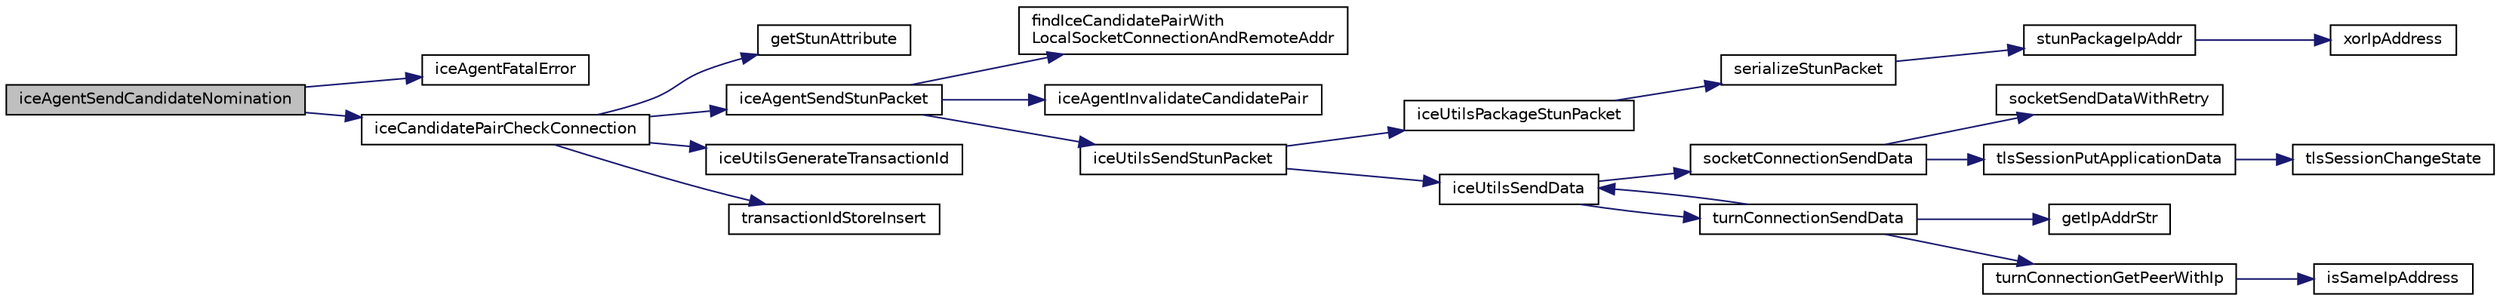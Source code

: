 digraph "iceAgentSendCandidateNomination"
{
 // LATEX_PDF_SIZE
  edge [fontname="Helvetica",fontsize="10",labelfontname="Helvetica",labelfontsize="10"];
  node [fontname="Helvetica",fontsize="10",shape=record];
  rankdir="LR";
  Node1 [label="iceAgentSendCandidateNomination",height=0.2,width=0.4,color="black", fillcolor="grey75", style="filled", fontcolor="black",tooltip=" "];
  Node1 -> Node2 [color="midnightblue",fontsize="10",style="solid",fontname="Helvetica"];
  Node2 [label="iceAgentFatalError",height=0.2,width=0.4,color="black", fillcolor="white", style="filled",URL="$IceAgent_8c.html#ae7e2880108aafbf93c4f092712d86500",tooltip=" "];
  Node1 -> Node3 [color="midnightblue",fontsize="10",style="solid",fontname="Helvetica"];
  Node3 [label="iceCandidatePairCheckConnection",height=0.2,width=0.4,color="black", fillcolor="white", style="filled",URL="$IceAgent_8c.html#a228ea3ea73e56869cb9aa236668d209b",tooltip=" "];
  Node3 -> Node4 [color="midnightblue",fontsize="10",style="solid",fontname="Helvetica"];
  Node4 [label="getStunAttribute",height=0.2,width=0.4,color="black", fillcolor="white", style="filled",URL="$Stun_8c.html#a248e137a0c4fac05726e2182c0c1f383",tooltip=" "];
  Node3 -> Node5 [color="midnightblue",fontsize="10",style="solid",fontname="Helvetica"];
  Node5 [label="iceAgentSendStunPacket",height=0.2,width=0.4,color="black", fillcolor="white", style="filled",URL="$IceAgent_8c.html#aff64bc1649d0c5e3390f6ad14eb9aa1e",tooltip=" "];
  Node5 -> Node6 [color="midnightblue",fontsize="10",style="solid",fontname="Helvetica"];
  Node6 [label="findIceCandidatePairWith\lLocalSocketConnectionAndRemoteAddr",height=0.2,width=0.4,color="black", fillcolor="white", style="filled",URL="$IceAgent_8c.html#a89108fd9fa5c7ef370f55cf8e69a7d77",tooltip=" "];
  Node5 -> Node7 [color="midnightblue",fontsize="10",style="solid",fontname="Helvetica"];
  Node7 [label="iceAgentInvalidateCandidatePair",height=0.2,width=0.4,color="black", fillcolor="white", style="filled",URL="$IceAgent_8c.html#add07c218275f39a2fdabc9f850eb0609",tooltip=" "];
  Node5 -> Node8 [color="midnightblue",fontsize="10",style="solid",fontname="Helvetica"];
  Node8 [label="iceUtilsSendStunPacket",height=0.2,width=0.4,color="black", fillcolor="white", style="filled",URL="$IceUtils_8c.html#a163008ed55dd5e46e25737a89d5beabb",tooltip=" "];
  Node8 -> Node9 [color="midnightblue",fontsize="10",style="solid",fontname="Helvetica"];
  Node9 [label="iceUtilsPackageStunPacket",height=0.2,width=0.4,color="black", fillcolor="white", style="filled",URL="$IceUtils_8c.html#a05a5f1ea3d3d4e73bdb4298e75f56d15",tooltip=" "];
  Node9 -> Node10 [color="midnightblue",fontsize="10",style="solid",fontname="Helvetica"];
  Node10 [label="serializeStunPacket",height=0.2,width=0.4,color="black", fillcolor="white", style="filled",URL="$Stun_8c.html#a343599eb21e2e725f465200f72c476d8",tooltip=" "];
  Node10 -> Node11 [color="midnightblue",fontsize="10",style="solid",fontname="Helvetica"];
  Node11 [label="stunPackageIpAddr",height=0.2,width=0.4,color="black", fillcolor="white", style="filled",URL="$Stun_8c.html#a0ff5d54538a4e80eca46314552a3e993",tooltip=" "];
  Node11 -> Node12 [color="midnightblue",fontsize="10",style="solid",fontname="Helvetica"];
  Node12 [label="xorIpAddress",height=0.2,width=0.4,color="black", fillcolor="white", style="filled",URL="$Stun_8c.html#a086d658c6275e5a5161934025b070c24",tooltip=" "];
  Node8 -> Node13 [color="midnightblue",fontsize="10",style="solid",fontname="Helvetica"];
  Node13 [label="iceUtilsSendData",height=0.2,width=0.4,color="black", fillcolor="white", style="filled",URL="$IceUtils_8c.html#abffd2f385a91e5840b12912df46777d4",tooltip=" "];
  Node13 -> Node14 [color="midnightblue",fontsize="10",style="solid",fontname="Helvetica"];
  Node14 [label="socketConnectionSendData",height=0.2,width=0.4,color="black", fillcolor="white", style="filled",URL="$SocketConnection_8c.html#abbba4e0cf8c625191e47489fca04d9b7",tooltip=" "];
  Node14 -> Node15 [color="midnightblue",fontsize="10",style="solid",fontname="Helvetica"];
  Node15 [label="socketSendDataWithRetry",height=0.2,width=0.4,color="black", fillcolor="white", style="filled",URL="$SocketConnection_8c.html#a731488b5d3008cdfe4ba64b9ab1ec891",tooltip=" "];
  Node14 -> Node16 [color="midnightblue",fontsize="10",style="solid",fontname="Helvetica"];
  Node16 [label="tlsSessionPutApplicationData",height=0.2,width=0.4,color="black", fillcolor="white", style="filled",URL="$Tls_8h.html#ad7b4cabf02bfbbc2d36e3abe4163fff2",tooltip=" "];
  Node16 -> Node17 [color="midnightblue",fontsize="10",style="solid",fontname="Helvetica"];
  Node17 [label="tlsSessionChangeState",height=0.2,width=0.4,color="black", fillcolor="white", style="filled",URL="$Tls_8c.html#a7dbb041b5b15c6784e9f57a09a08d467",tooltip=" "];
  Node13 -> Node18 [color="midnightblue",fontsize="10",style="solid",fontname="Helvetica"];
  Node18 [label="turnConnectionSendData",height=0.2,width=0.4,color="black", fillcolor="white", style="filled",URL="$TurnConnection_8c.html#a0d996d98abef81b2f6c54be480ef7ea1",tooltip=" "];
  Node18 -> Node19 [color="midnightblue",fontsize="10",style="solid",fontname="Helvetica"];
  Node19 [label="getIpAddrStr",height=0.2,width=0.4,color="black", fillcolor="white", style="filled",URL="$Network_8c.html#afaa547109e09c5a34437553b7258e818",tooltip=" "];
  Node18 -> Node13 [color="midnightblue",fontsize="10",style="solid",fontname="Helvetica"];
  Node18 -> Node20 [color="midnightblue",fontsize="10",style="solid",fontname="Helvetica"];
  Node20 [label="turnConnectionGetPeerWithIp",height=0.2,width=0.4,color="black", fillcolor="white", style="filled",URL="$TurnConnection_8c.html#a9554f30fbafbccca935277837ee1b2dc",tooltip=" "];
  Node20 -> Node21 [color="midnightblue",fontsize="10",style="solid",fontname="Helvetica"];
  Node21 [label="isSameIpAddress",height=0.2,width=0.4,color="black", fillcolor="white", style="filled",URL="$Network_8c.html#a05d12502235a4a9313ba49cdfc4487a4",tooltip=" "];
  Node3 -> Node22 [color="midnightblue",fontsize="10",style="solid",fontname="Helvetica"];
  Node22 [label="iceUtilsGenerateTransactionId",height=0.2,width=0.4,color="black", fillcolor="white", style="filled",URL="$IceUtils_8c.html#a89ee133f24fad86858f66674cde36103",tooltip=" "];
  Node3 -> Node23 [color="midnightblue",fontsize="10",style="solid",fontname="Helvetica"];
  Node23 [label="transactionIdStoreInsert",height=0.2,width=0.4,color="black", fillcolor="white", style="filled",URL="$IceUtils_8c.html#acfc63004cbbadc9fa89e311798da9ab6",tooltip=" "];
}
